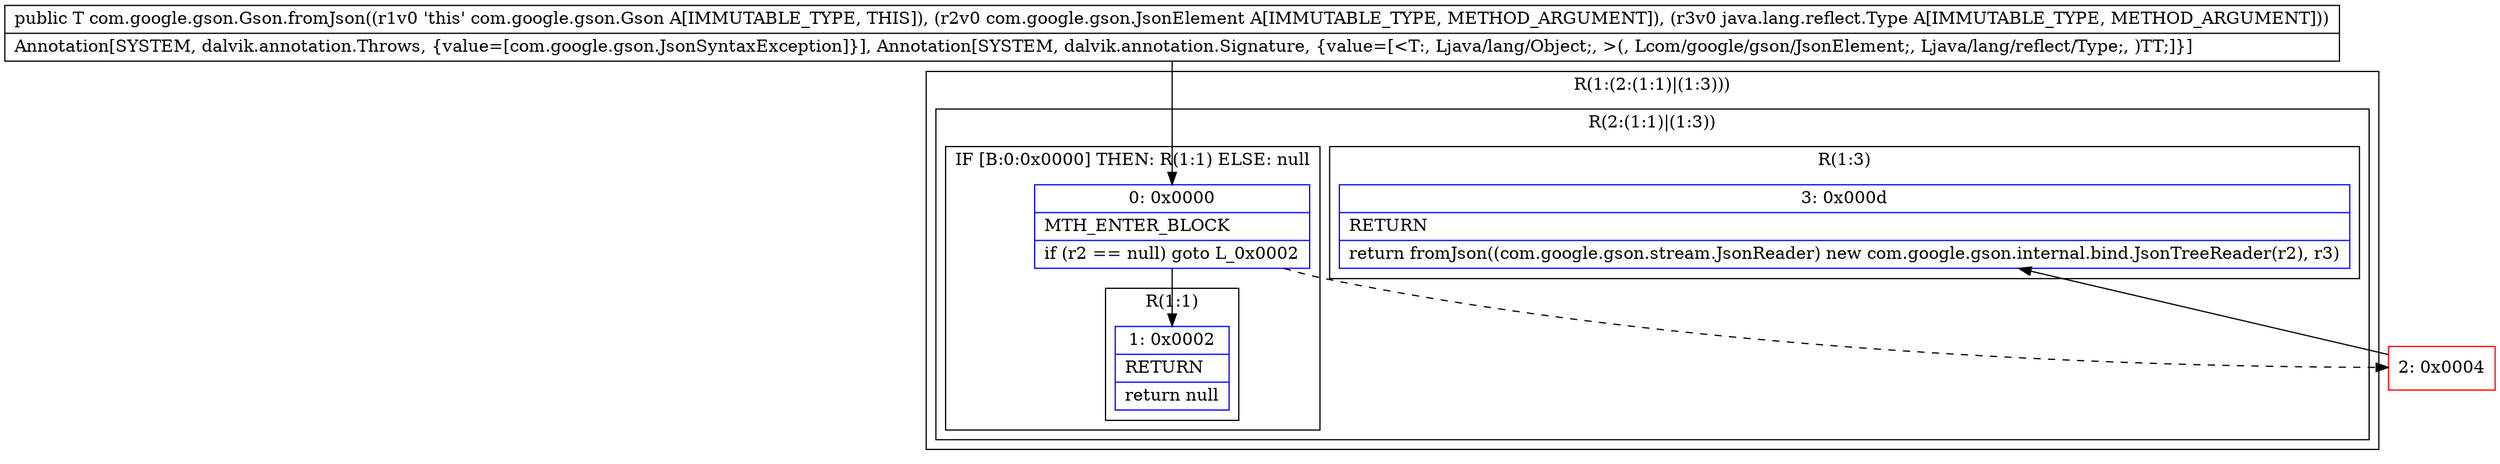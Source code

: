 digraph "CFG forcom.google.gson.Gson.fromJson(Lcom\/google\/gson\/JsonElement;Ljava\/lang\/reflect\/Type;)Ljava\/lang\/Object;" {
subgraph cluster_Region_97634767 {
label = "R(1:(2:(1:1)|(1:3)))";
node [shape=record,color=blue];
subgraph cluster_Region_1285989154 {
label = "R(2:(1:1)|(1:3))";
node [shape=record,color=blue];
subgraph cluster_IfRegion_1265454260 {
label = "IF [B:0:0x0000] THEN: R(1:1) ELSE: null";
node [shape=record,color=blue];
Node_0 [shape=record,label="{0\:\ 0x0000|MTH_ENTER_BLOCK\l|if (r2 == null) goto L_0x0002\l}"];
subgraph cluster_Region_1307564001 {
label = "R(1:1)";
node [shape=record,color=blue];
Node_1 [shape=record,label="{1\:\ 0x0002|RETURN\l|return null\l}"];
}
}
subgraph cluster_Region_1182523426 {
label = "R(1:3)";
node [shape=record,color=blue];
Node_3 [shape=record,label="{3\:\ 0x000d|RETURN\l|return fromJson((com.google.gson.stream.JsonReader) new com.google.gson.internal.bind.JsonTreeReader(r2), r3)\l}"];
}
}
}
Node_2 [shape=record,color=red,label="{2\:\ 0x0004}"];
MethodNode[shape=record,label="{public T com.google.gson.Gson.fromJson((r1v0 'this' com.google.gson.Gson A[IMMUTABLE_TYPE, THIS]), (r2v0 com.google.gson.JsonElement A[IMMUTABLE_TYPE, METHOD_ARGUMENT]), (r3v0 java.lang.reflect.Type A[IMMUTABLE_TYPE, METHOD_ARGUMENT]))  | Annotation[SYSTEM, dalvik.annotation.Throws, \{value=[com.google.gson.JsonSyntaxException]\}], Annotation[SYSTEM, dalvik.annotation.Signature, \{value=[\<T:, Ljava\/lang\/Object;, \>(, Lcom\/google\/gson\/JsonElement;, Ljava\/lang\/reflect\/Type;, )TT;]\}]\l}"];
MethodNode -> Node_0;
Node_0 -> Node_1;
Node_0 -> Node_2[style=dashed];
Node_2 -> Node_3;
}

